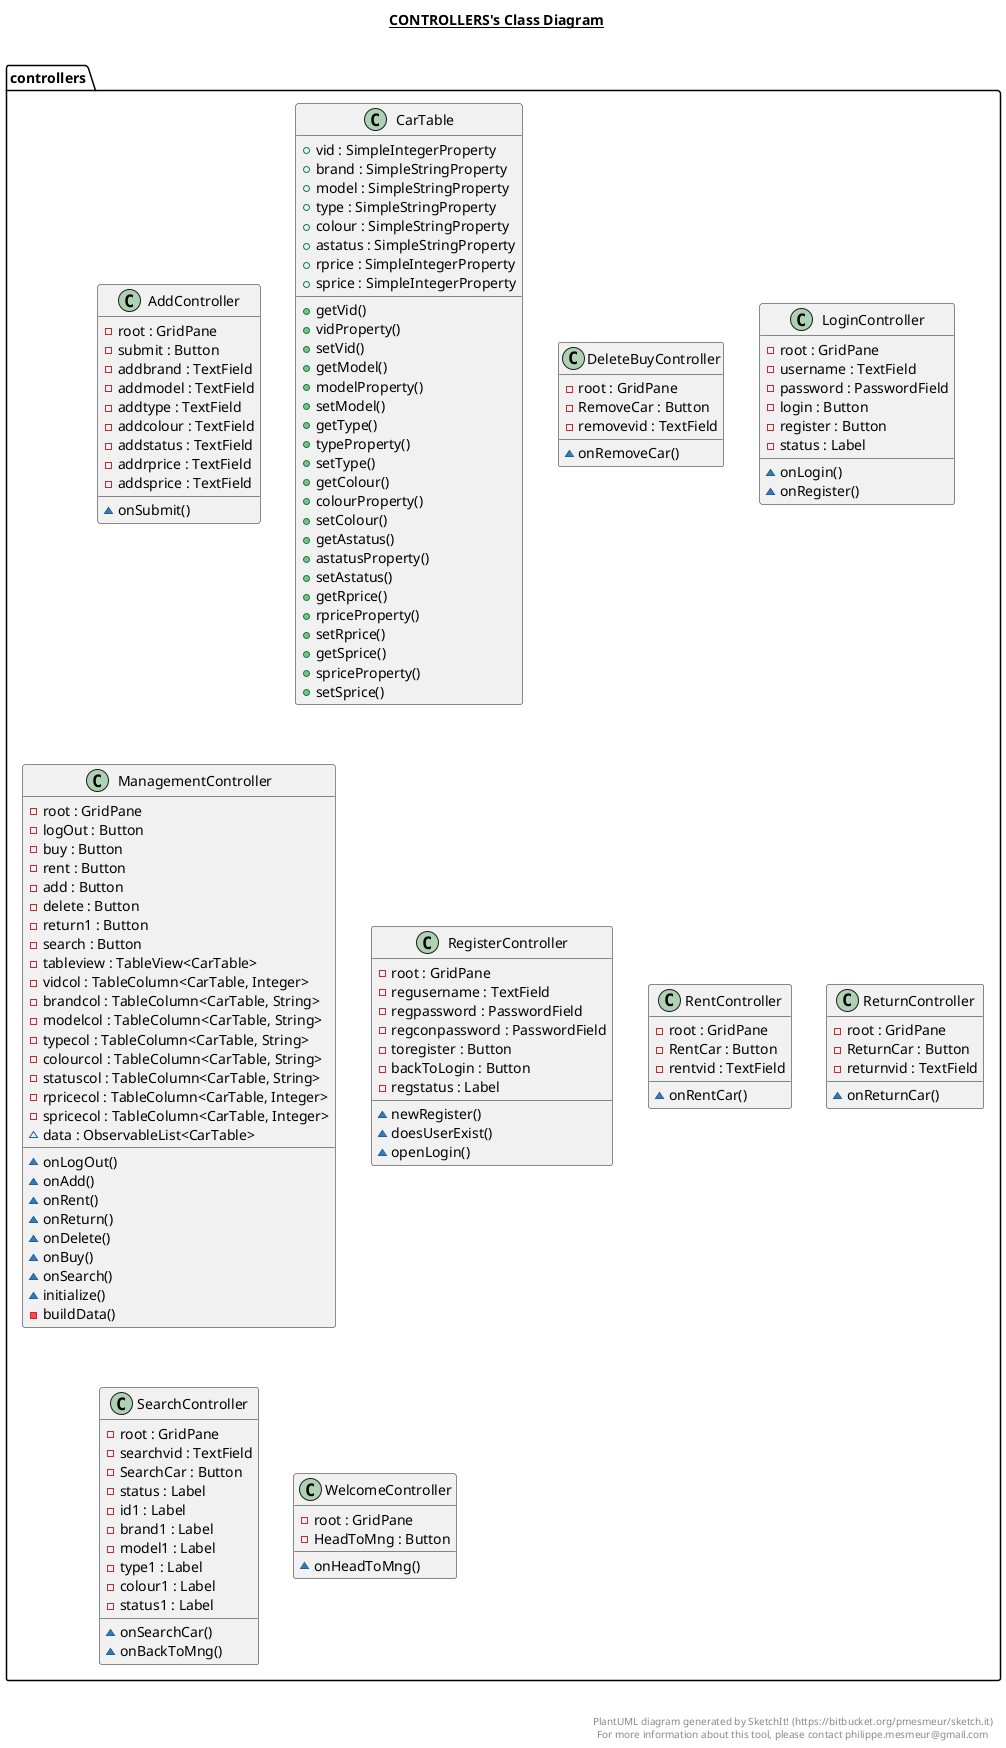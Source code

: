@startuml

title __CONTROLLERS's Class Diagram__\n

  package controllers {
    class AddController {
        - root : GridPane
        - submit : Button
        - addbrand : TextField
        - addmodel : TextField
        - addtype : TextField
        - addcolour : TextField
        - addstatus : TextField
        - addrprice : TextField
        - addsprice : TextField
        ~ onSubmit()
    }
  }
  

  package controllers {
    class CarTable {
        + vid : SimpleIntegerProperty
        + brand : SimpleStringProperty
        + model : SimpleStringProperty
        + type : SimpleStringProperty
        + colour : SimpleStringProperty
        + astatus : SimpleStringProperty
        + rprice : SimpleIntegerProperty
        + sprice : SimpleIntegerProperty
        + getVid()
        + vidProperty()
        + setVid()
        + getModel()
        + modelProperty()
        + setModel()
        + getType()
        + typeProperty()
        + setType()
        + getColour()
        + colourProperty()
        + setColour()
        + getAstatus()
        + astatusProperty()
        + setAstatus()
        + getRprice()
        + rpriceProperty()
        + setRprice()
        + getSprice()
        + spriceProperty()
        + setSprice()
    }
  }
  

  package controllers {
    class DeleteBuyController {
        - root : GridPane
        - RemoveCar : Button
        - removevid : TextField
        ~ onRemoveCar()
    }
  }
  

  package controllers {
    class LoginController {
        - root : GridPane
        - username : TextField
        - password : PasswordField
        - login : Button
        - register : Button
        - status : Label
        ~ onLogin()
        ~ onRegister()
    }
  }
  

  package controllers {
    class ManagementController {
        - root : GridPane
        - logOut : Button
        - buy : Button
        - rent : Button
        - add : Button
        - delete : Button
        - return1 : Button
        - search : Button
        - tableview : TableView<CarTable>
        - vidcol : TableColumn<CarTable, Integer>
        - brandcol : TableColumn<CarTable, String>
        - modelcol : TableColumn<CarTable, String>
        - typecol : TableColumn<CarTable, String>
        - colourcol : TableColumn<CarTable, String>
        - statuscol : TableColumn<CarTable, String>
        - rpricecol : TableColumn<CarTable, Integer>
        - spricecol : TableColumn<CarTable, Integer>
        ~ data : ObservableList<CarTable>
        ~ onLogOut()
        ~ onAdd()
        ~ onRent()
        ~ onReturn()
        ~ onDelete()
        ~ onBuy()
        ~ onSearch()
        ~ initialize()
        - buildData()
    }
  }
  

  package controllers {
    class RegisterController {
        - root : GridPane
        - regusername : TextField
        - regpassword : PasswordField
        - regconpassword : PasswordField
        - toregister : Button
        - backToLogin : Button
        - regstatus : Label
        ~ newRegister()
        ~ doesUserExist()
        ~ openLogin()
    }
  }
  

  package controllers {
    class RentController {
        - root : GridPane
        - RentCar : Button
        - rentvid : TextField
        ~ onRentCar()
    }
  }
  

  package controllers {
    class ReturnController {
        - root : GridPane
        - ReturnCar : Button
        - returnvid : TextField
        ~ onReturnCar()
    }
  }
  

  package controllers {
    class SearchController {
        - root : GridPane
        - searchvid : TextField
        - SearchCar : Button
        - status : Label
        - id1 : Label
        - brand1 : Label
        - model1 : Label
        - type1 : Label
        - colour1 : Label
        - status1 : Label
        ~ onSearchCar()
        ~ onBackToMng()
    }
  }
  

  package controllers {
    class WelcomeController {
        - root : GridPane
        - HeadToMng : Button
        ~ onHeadToMng()
    }
  }
  



right footer


PlantUML diagram generated by SketchIt! (https://bitbucket.org/pmesmeur/sketch.it)
For more information about this tool, please contact philippe.mesmeur@gmail.com
endfooter

@enduml
